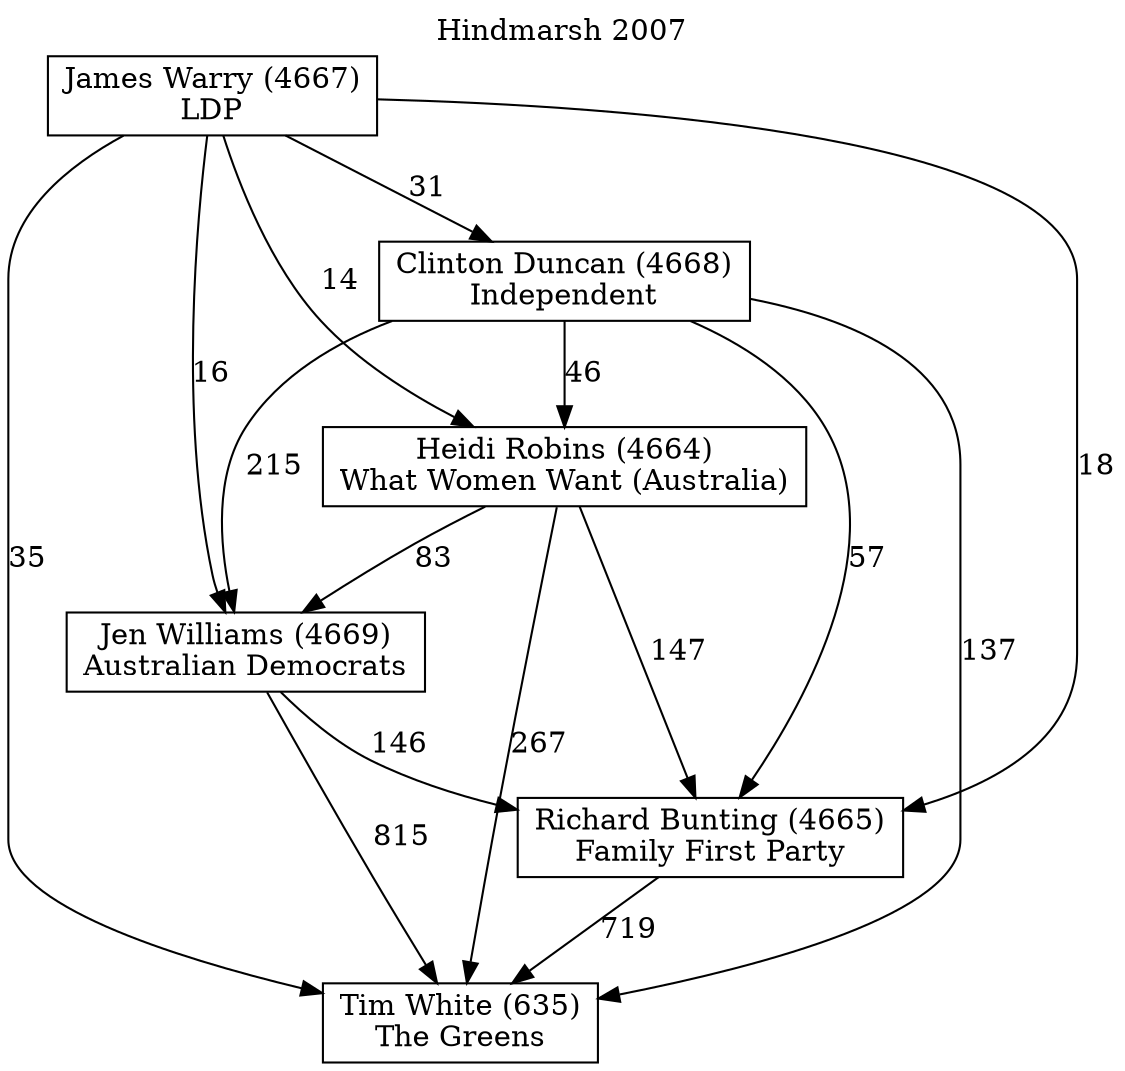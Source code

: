 // House preference flow
digraph "Tim White (635)_Hindmarsh_2007" {
	graph [label="Hindmarsh 2007" labelloc=t mclimit=10]
	node [shape=box]
	"Tim White (635)" [label="Tim White (635)
The Greens"]
	"Richard Bunting (4665)" [label="Richard Bunting (4665)
Family First Party"]
	"Jen Williams (4669)" [label="Jen Williams (4669)
Australian Democrats"]
	"Heidi Robins (4664)" [label="Heidi Robins (4664)
What Women Want (Australia)"]
	"Clinton Duncan (4668)" [label="Clinton Duncan (4668)
Independent"]
	"James Warry (4667)" [label="James Warry (4667)
LDP"]
	"Tim White (635)" [label="Tim White (635)
The Greens"]
	"Jen Williams (4669)" [label="Jen Williams (4669)
Australian Democrats"]
	"Heidi Robins (4664)" [label="Heidi Robins (4664)
What Women Want (Australia)"]
	"Clinton Duncan (4668)" [label="Clinton Duncan (4668)
Independent"]
	"James Warry (4667)" [label="James Warry (4667)
LDP"]
	"Tim White (635)" [label="Tim White (635)
The Greens"]
	"Heidi Robins (4664)" [label="Heidi Robins (4664)
What Women Want (Australia)"]
	"Clinton Duncan (4668)" [label="Clinton Duncan (4668)
Independent"]
	"James Warry (4667)" [label="James Warry (4667)
LDP"]
	"Tim White (635)" [label="Tim White (635)
The Greens"]
	"Clinton Duncan (4668)" [label="Clinton Duncan (4668)
Independent"]
	"James Warry (4667)" [label="James Warry (4667)
LDP"]
	"Tim White (635)" [label="Tim White (635)
The Greens"]
	"James Warry (4667)" [label="James Warry (4667)
LDP"]
	"James Warry (4667)" [label="James Warry (4667)
LDP"]
	"Clinton Duncan (4668)" [label="Clinton Duncan (4668)
Independent"]
	"James Warry (4667)" [label="James Warry (4667)
LDP"]
	"James Warry (4667)" [label="James Warry (4667)
LDP"]
	"Heidi Robins (4664)" [label="Heidi Robins (4664)
What Women Want (Australia)"]
	"Clinton Duncan (4668)" [label="Clinton Duncan (4668)
Independent"]
	"James Warry (4667)" [label="James Warry (4667)
LDP"]
	"Heidi Robins (4664)" [label="Heidi Robins (4664)
What Women Want (Australia)"]
	"James Warry (4667)" [label="James Warry (4667)
LDP"]
	"James Warry (4667)" [label="James Warry (4667)
LDP"]
	"Clinton Duncan (4668)" [label="Clinton Duncan (4668)
Independent"]
	"James Warry (4667)" [label="James Warry (4667)
LDP"]
	"James Warry (4667)" [label="James Warry (4667)
LDP"]
	"Jen Williams (4669)" [label="Jen Williams (4669)
Australian Democrats"]
	"Heidi Robins (4664)" [label="Heidi Robins (4664)
What Women Want (Australia)"]
	"Clinton Duncan (4668)" [label="Clinton Duncan (4668)
Independent"]
	"James Warry (4667)" [label="James Warry (4667)
LDP"]
	"Jen Williams (4669)" [label="Jen Williams (4669)
Australian Democrats"]
	"Clinton Duncan (4668)" [label="Clinton Duncan (4668)
Independent"]
	"James Warry (4667)" [label="James Warry (4667)
LDP"]
	"Jen Williams (4669)" [label="Jen Williams (4669)
Australian Democrats"]
	"James Warry (4667)" [label="James Warry (4667)
LDP"]
	"James Warry (4667)" [label="James Warry (4667)
LDP"]
	"Clinton Duncan (4668)" [label="Clinton Duncan (4668)
Independent"]
	"James Warry (4667)" [label="James Warry (4667)
LDP"]
	"James Warry (4667)" [label="James Warry (4667)
LDP"]
	"Heidi Robins (4664)" [label="Heidi Robins (4664)
What Women Want (Australia)"]
	"Clinton Duncan (4668)" [label="Clinton Duncan (4668)
Independent"]
	"James Warry (4667)" [label="James Warry (4667)
LDP"]
	"Heidi Robins (4664)" [label="Heidi Robins (4664)
What Women Want (Australia)"]
	"James Warry (4667)" [label="James Warry (4667)
LDP"]
	"James Warry (4667)" [label="James Warry (4667)
LDP"]
	"Clinton Duncan (4668)" [label="Clinton Duncan (4668)
Independent"]
	"James Warry (4667)" [label="James Warry (4667)
LDP"]
	"James Warry (4667)" [label="James Warry (4667)
LDP"]
	"Richard Bunting (4665)" [label="Richard Bunting (4665)
Family First Party"]
	"Jen Williams (4669)" [label="Jen Williams (4669)
Australian Democrats"]
	"Heidi Robins (4664)" [label="Heidi Robins (4664)
What Women Want (Australia)"]
	"Clinton Duncan (4668)" [label="Clinton Duncan (4668)
Independent"]
	"James Warry (4667)" [label="James Warry (4667)
LDP"]
	"Richard Bunting (4665)" [label="Richard Bunting (4665)
Family First Party"]
	"Heidi Robins (4664)" [label="Heidi Robins (4664)
What Women Want (Australia)"]
	"Clinton Duncan (4668)" [label="Clinton Duncan (4668)
Independent"]
	"James Warry (4667)" [label="James Warry (4667)
LDP"]
	"Richard Bunting (4665)" [label="Richard Bunting (4665)
Family First Party"]
	"Clinton Duncan (4668)" [label="Clinton Duncan (4668)
Independent"]
	"James Warry (4667)" [label="James Warry (4667)
LDP"]
	"Richard Bunting (4665)" [label="Richard Bunting (4665)
Family First Party"]
	"James Warry (4667)" [label="James Warry (4667)
LDP"]
	"James Warry (4667)" [label="James Warry (4667)
LDP"]
	"Clinton Duncan (4668)" [label="Clinton Duncan (4668)
Independent"]
	"James Warry (4667)" [label="James Warry (4667)
LDP"]
	"James Warry (4667)" [label="James Warry (4667)
LDP"]
	"Heidi Robins (4664)" [label="Heidi Robins (4664)
What Women Want (Australia)"]
	"Clinton Duncan (4668)" [label="Clinton Duncan (4668)
Independent"]
	"James Warry (4667)" [label="James Warry (4667)
LDP"]
	"Heidi Robins (4664)" [label="Heidi Robins (4664)
What Women Want (Australia)"]
	"James Warry (4667)" [label="James Warry (4667)
LDP"]
	"James Warry (4667)" [label="James Warry (4667)
LDP"]
	"Clinton Duncan (4668)" [label="Clinton Duncan (4668)
Independent"]
	"James Warry (4667)" [label="James Warry (4667)
LDP"]
	"James Warry (4667)" [label="James Warry (4667)
LDP"]
	"Jen Williams (4669)" [label="Jen Williams (4669)
Australian Democrats"]
	"Heidi Robins (4664)" [label="Heidi Robins (4664)
What Women Want (Australia)"]
	"Clinton Duncan (4668)" [label="Clinton Duncan (4668)
Independent"]
	"James Warry (4667)" [label="James Warry (4667)
LDP"]
	"Jen Williams (4669)" [label="Jen Williams (4669)
Australian Democrats"]
	"Clinton Duncan (4668)" [label="Clinton Duncan (4668)
Independent"]
	"James Warry (4667)" [label="James Warry (4667)
LDP"]
	"Jen Williams (4669)" [label="Jen Williams (4669)
Australian Democrats"]
	"James Warry (4667)" [label="James Warry (4667)
LDP"]
	"James Warry (4667)" [label="James Warry (4667)
LDP"]
	"Clinton Duncan (4668)" [label="Clinton Duncan (4668)
Independent"]
	"James Warry (4667)" [label="James Warry (4667)
LDP"]
	"James Warry (4667)" [label="James Warry (4667)
LDP"]
	"Heidi Robins (4664)" [label="Heidi Robins (4664)
What Women Want (Australia)"]
	"Clinton Duncan (4668)" [label="Clinton Duncan (4668)
Independent"]
	"James Warry (4667)" [label="James Warry (4667)
LDP"]
	"Heidi Robins (4664)" [label="Heidi Robins (4664)
What Women Want (Australia)"]
	"James Warry (4667)" [label="James Warry (4667)
LDP"]
	"James Warry (4667)" [label="James Warry (4667)
LDP"]
	"Clinton Duncan (4668)" [label="Clinton Duncan (4668)
Independent"]
	"James Warry (4667)" [label="James Warry (4667)
LDP"]
	"James Warry (4667)" [label="James Warry (4667)
LDP"]
	"Richard Bunting (4665)" -> "Tim White (635)" [label=719]
	"Jen Williams (4669)" -> "Richard Bunting (4665)" [label=146]
	"Heidi Robins (4664)" -> "Jen Williams (4669)" [label=83]
	"Clinton Duncan (4668)" -> "Heidi Robins (4664)" [label=46]
	"James Warry (4667)" -> "Clinton Duncan (4668)" [label=31]
	"Jen Williams (4669)" -> "Tim White (635)" [label=815]
	"Heidi Robins (4664)" -> "Tim White (635)" [label=267]
	"Clinton Duncan (4668)" -> "Tim White (635)" [label=137]
	"James Warry (4667)" -> "Tim White (635)" [label=35]
	"James Warry (4667)" -> "Heidi Robins (4664)" [label=14]
	"Clinton Duncan (4668)" -> "Jen Williams (4669)" [label=215]
	"James Warry (4667)" -> "Jen Williams (4669)" [label=16]
	"Heidi Robins (4664)" -> "Richard Bunting (4665)" [label=147]
	"Clinton Duncan (4668)" -> "Richard Bunting (4665)" [label=57]
	"James Warry (4667)" -> "Richard Bunting (4665)" [label=18]
}
